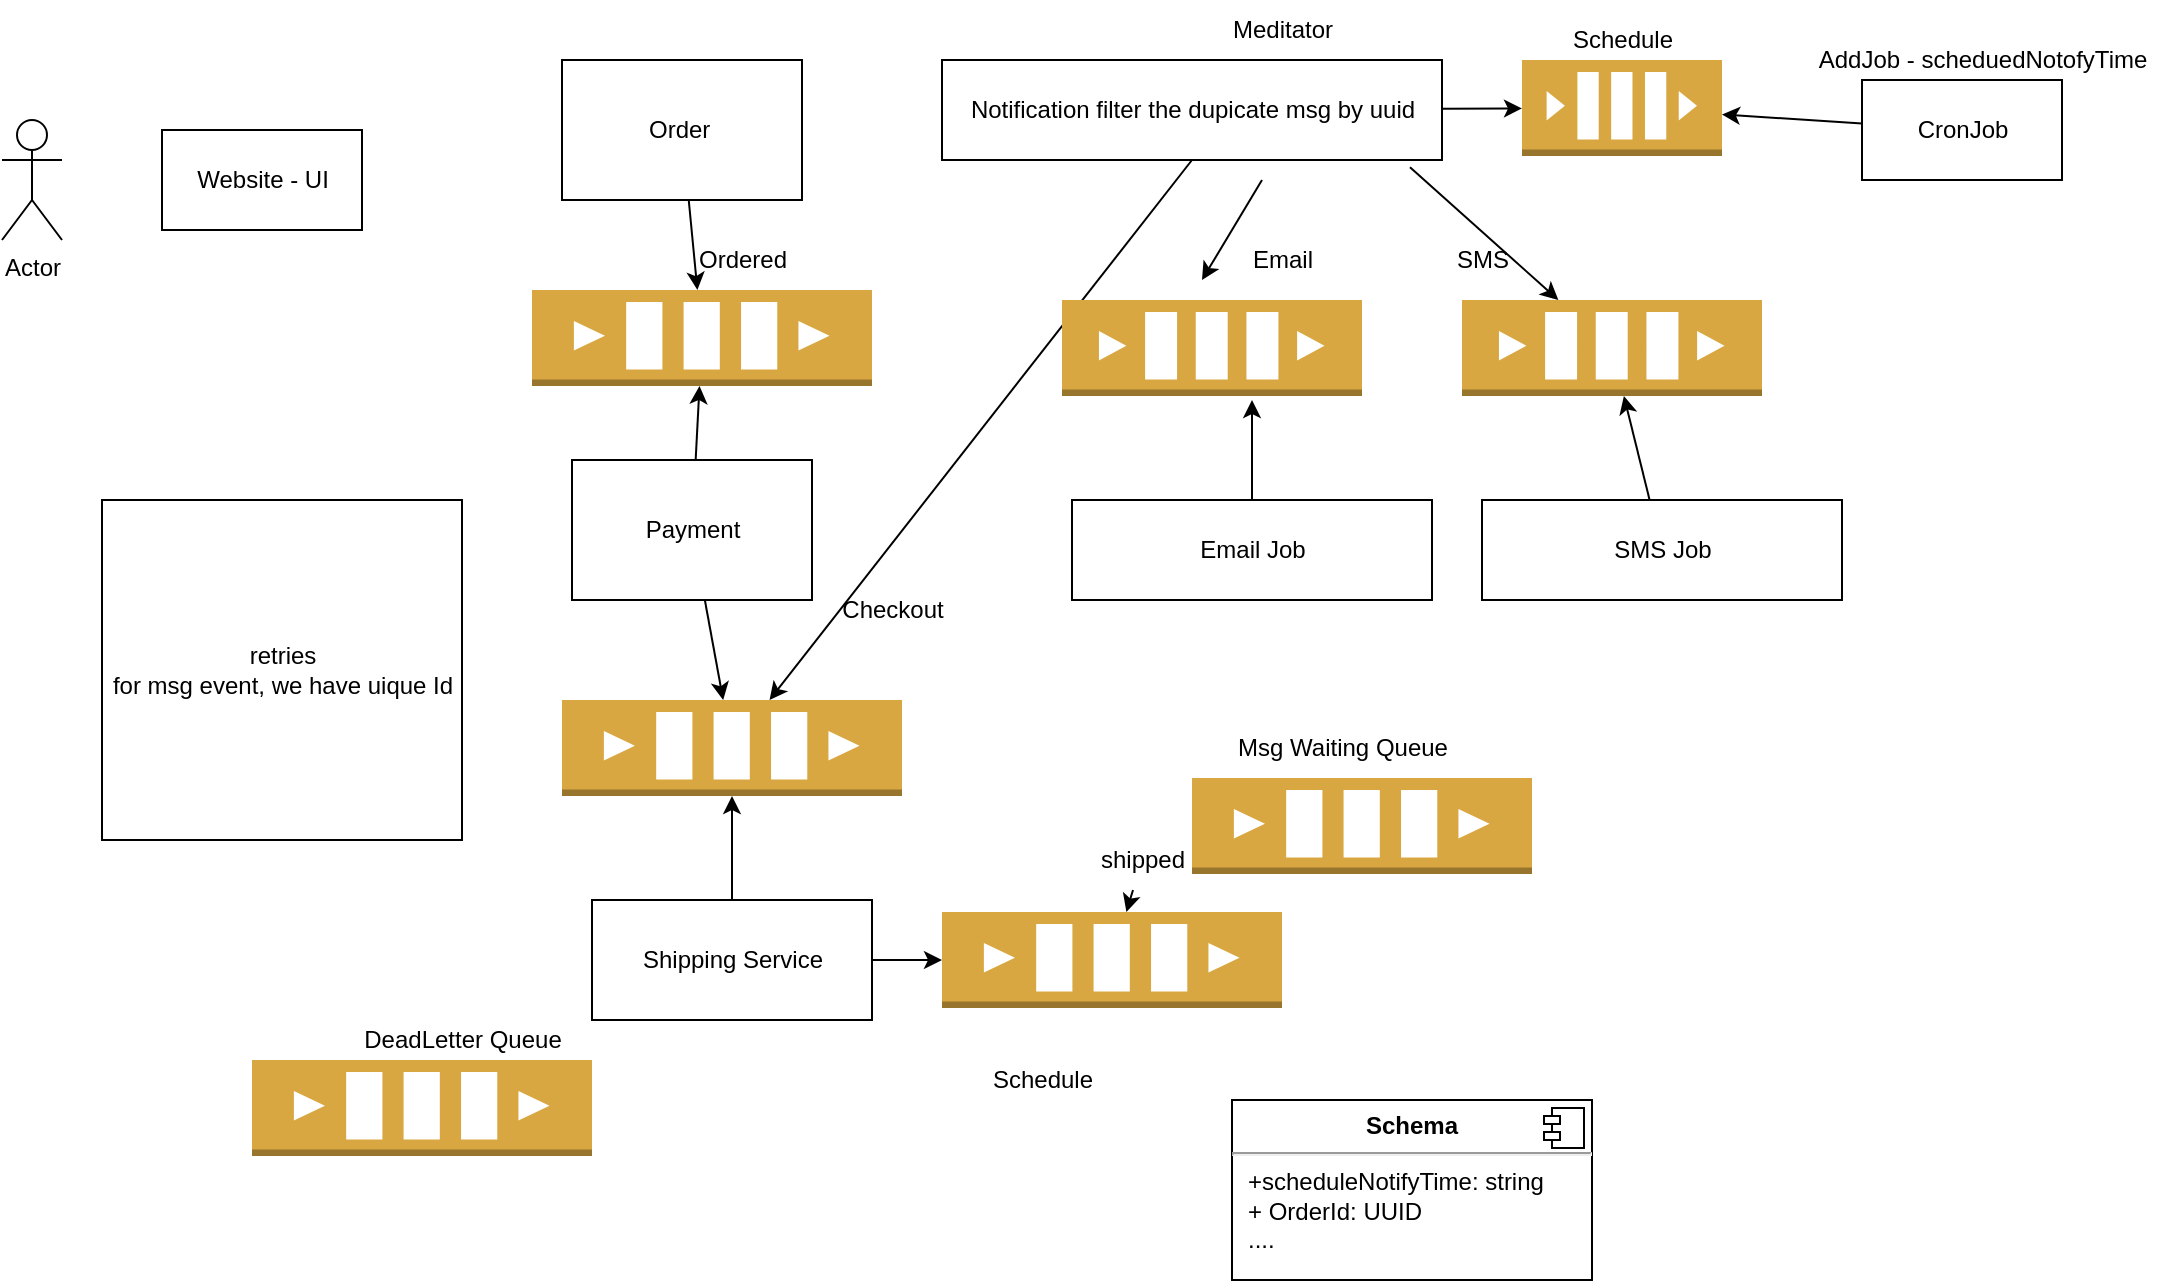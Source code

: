<mxfile>
    <diagram id="3HKHn1CrDpIFNfaQHywc" name="Page-1">
        <mxGraphModel dx="1053" dy="569" grid="1" gridSize="10" guides="1" tooltips="1" connect="1" arrows="1" fold="1" page="1" pageScale="1" pageWidth="850" pageHeight="1100" math="0" shadow="0">
            <root>
                <mxCell id="0"/>
                <mxCell id="1" parent="0"/>
                <mxCell id="2" value="Actor" style="shape=umlActor;verticalLabelPosition=bottom;verticalAlign=top;html=1;" vertex="1" parent="1">
                    <mxGeometry x="80" y="80" width="30" height="60" as="geometry"/>
                </mxCell>
                <mxCell id="3" value="Website - UI" style="html=1;dashed=0;whitespace=wrap;" vertex="1" parent="1">
                    <mxGeometry x="160" y="85" width="100" height="50" as="geometry"/>
                </mxCell>
                <mxCell id="28" value="" style="edgeStyle=none;html=1;" edge="1" parent="1" source="5" target="27">
                    <mxGeometry relative="1" as="geometry"/>
                </mxCell>
                <mxCell id="5" value="Order&amp;nbsp;" style="html=1;dashed=0;whitespace=wrap;" vertex="1" parent="1">
                    <mxGeometry x="360" y="50" width="120" height="70" as="geometry"/>
                </mxCell>
                <mxCell id="55" value="" style="edgeStyle=none;html=1;" edge="1" parent="1" source="6" target="54">
                    <mxGeometry relative="1" as="geometry"/>
                </mxCell>
                <mxCell id="6" value="Notification filter the dupicate msg by uuid" style="html=1;dashed=0;whitespace=wrap;" vertex="1" parent="1">
                    <mxGeometry x="550" y="50" width="250" height="50" as="geometry"/>
                </mxCell>
                <mxCell id="7" value="" style="outlineConnect=0;dashed=0;verticalLabelPosition=bottom;verticalAlign=top;align=center;html=1;shape=mxgraph.aws3.queue;fillColor=#D9A741;gradientColor=none;" vertex="1" parent="1">
                    <mxGeometry x="360" y="370" width="170" height="48" as="geometry"/>
                </mxCell>
                <mxCell id="10" value="" style="endArrow=classic;html=1;exitX=0.5;exitY=1;exitDx=0;exitDy=0;" edge="1" parent="1" source="6" target="7">
                    <mxGeometry width="50" height="50" relative="1" as="geometry">
                        <mxPoint x="430" y="130" as="sourcePoint"/>
                        <mxPoint x="521.625" y="180" as="targetPoint"/>
                    </mxGeometry>
                </mxCell>
                <mxCell id="11" value="" style="outlineConnect=0;dashed=0;verticalLabelPosition=bottom;verticalAlign=top;align=center;html=1;shape=mxgraph.aws3.queue;fillColor=#D9A741;gradientColor=none;" vertex="1" parent="1">
                    <mxGeometry x="610" y="170" width="150" height="48" as="geometry"/>
                </mxCell>
                <mxCell id="14" value="Checkout" style="text;html=1;align=center;verticalAlign=middle;resizable=0;points=[];autosize=1;strokeColor=none;fillColor=none;" vertex="1" parent="1">
                    <mxGeometry x="490" y="310" width="70" height="30" as="geometry"/>
                </mxCell>
                <mxCell id="15" value="" style="endArrow=classic;html=1;" edge="1" parent="1">
                    <mxGeometry width="50" height="50" relative="1" as="geometry">
                        <mxPoint x="710" y="110" as="sourcePoint"/>
                        <mxPoint x="680" y="160" as="targetPoint"/>
                    </mxGeometry>
                </mxCell>
                <mxCell id="16" value="Email" style="text;html=1;align=center;verticalAlign=middle;resizable=0;points=[];autosize=1;strokeColor=none;fillColor=none;" vertex="1" parent="1">
                    <mxGeometry x="695" y="135" width="50" height="30" as="geometry"/>
                </mxCell>
                <mxCell id="17" value="" style="outlineConnect=0;dashed=0;verticalLabelPosition=bottom;verticalAlign=top;align=center;html=1;shape=mxgraph.aws3.queue;fillColor=#D9A741;gradientColor=none;" vertex="1" parent="1">
                    <mxGeometry x="810" y="170" width="150" height="48" as="geometry"/>
                </mxCell>
                <mxCell id="18" value="SMS" style="text;html=1;align=center;verticalAlign=middle;resizable=0;points=[];autosize=1;strokeColor=none;fillColor=none;" vertex="1" parent="1">
                    <mxGeometry x="795" y="135" width="50" height="30" as="geometry"/>
                </mxCell>
                <mxCell id="19" value="" style="endArrow=classic;html=1;exitX=0.936;exitY=1.072;exitDx=0;exitDy=0;exitPerimeter=0;" edge="1" parent="1" source="6" target="17">
                    <mxGeometry width="50" height="50" relative="1" as="geometry">
                        <mxPoint x="645" y="120" as="sourcePoint"/>
                        <mxPoint x="710" y="170" as="targetPoint"/>
                    </mxGeometry>
                </mxCell>
                <mxCell id="21" value="" style="edgeStyle=none;html=1;" edge="1" parent="1" source="20">
                    <mxGeometry relative="1" as="geometry">
                        <mxPoint x="705" y="220" as="targetPoint"/>
                    </mxGeometry>
                </mxCell>
                <mxCell id="20" value="Email Job" style="html=1;dashed=0;whitespace=wrap;" vertex="1" parent="1">
                    <mxGeometry x="615" y="270" width="180" height="50" as="geometry"/>
                </mxCell>
                <mxCell id="23" value="" style="edgeStyle=none;html=1;" edge="1" parent="1" source="22" target="17">
                    <mxGeometry relative="1" as="geometry"/>
                </mxCell>
                <mxCell id="22" value="SMS Job" style="html=1;dashed=0;whitespace=wrap;" vertex="1" parent="1">
                    <mxGeometry x="820" y="270" width="180" height="50" as="geometry"/>
                </mxCell>
                <mxCell id="26" style="edgeStyle=none;html=1;" edge="1" parent="1" source="24" target="7">
                    <mxGeometry relative="1" as="geometry">
                        <mxPoint x="440" y="330" as="targetPoint"/>
                    </mxGeometry>
                </mxCell>
                <mxCell id="29" value="" style="edgeStyle=none;html=1;" edge="1" parent="1" source="24" target="27">
                    <mxGeometry relative="1" as="geometry"/>
                </mxCell>
                <mxCell id="24" value="Payment" style="html=1;dashed=0;whitespace=wrap;" vertex="1" parent="1">
                    <mxGeometry x="365" y="250" width="120" height="70" as="geometry"/>
                </mxCell>
                <mxCell id="27" value="" style="outlineConnect=0;dashed=0;verticalLabelPosition=bottom;verticalAlign=top;align=center;html=1;shape=mxgraph.aws3.queue;fillColor=#D9A741;gradientColor=none;" vertex="1" parent="1">
                    <mxGeometry x="345" y="165" width="170" height="48" as="geometry"/>
                </mxCell>
                <mxCell id="30" value="Ordered" style="text;html=1;align=center;verticalAlign=middle;resizable=0;points=[];autosize=1;strokeColor=none;fillColor=none;" vertex="1" parent="1">
                    <mxGeometry x="415" y="135" width="70" height="30" as="geometry"/>
                </mxCell>
                <mxCell id="32" value="" style="edgeStyle=none;html=1;" edge="1" parent="1" source="31" target="7">
                    <mxGeometry relative="1" as="geometry"/>
                </mxCell>
                <mxCell id="34" value="" style="edgeStyle=none;html=1;" edge="1" parent="1" source="31" target="33">
                    <mxGeometry relative="1" as="geometry"/>
                </mxCell>
                <mxCell id="31" value="Shipping Service" style="html=1;dashed=0;whitespace=wrap;" vertex="1" parent="1">
                    <mxGeometry x="375" y="470" width="140" height="60" as="geometry"/>
                </mxCell>
                <mxCell id="33" value="" style="outlineConnect=0;dashed=0;verticalLabelPosition=bottom;verticalAlign=top;align=center;html=1;shape=mxgraph.aws3.queue;fillColor=#D9A741;gradientColor=none;" vertex="1" parent="1">
                    <mxGeometry x="550" y="476" width="170" height="48" as="geometry"/>
                </mxCell>
                <mxCell id="36" value="" style="edgeStyle=none;html=1;" edge="1" parent="1" source="35" target="33">
                    <mxGeometry relative="1" as="geometry"/>
                </mxCell>
                <mxCell id="35" value="shipped" style="text;html=1;align=center;verticalAlign=middle;resizable=0;points=[];autosize=1;strokeColor=none;fillColor=none;" vertex="1" parent="1">
                    <mxGeometry x="615" y="435" width="70" height="30" as="geometry"/>
                </mxCell>
                <mxCell id="38" value="Meditator" style="text;html=1;align=center;verticalAlign=middle;resizable=0;points=[];autosize=1;strokeColor=none;fillColor=none;" vertex="1" parent="1">
                    <mxGeometry x="685" y="20" width="70" height="30" as="geometry"/>
                </mxCell>
                <mxCell id="40" value="retries&lt;br&gt;for msg event, we have uique Id" style="html=1;dashed=0;whitespace=wrap;" vertex="1" parent="1">
                    <mxGeometry x="130" y="270" width="180" height="170" as="geometry"/>
                </mxCell>
                <mxCell id="41" value="" style="outlineConnect=0;dashed=0;verticalLabelPosition=bottom;verticalAlign=top;align=center;html=1;shape=mxgraph.aws3.queue;fillColor=#D9A741;gradientColor=none;" vertex="1" parent="1">
                    <mxGeometry x="675" y="409" width="170" height="48" as="geometry"/>
                </mxCell>
                <mxCell id="42" value="Msg Waiting Queue" style="text;html=1;align=center;verticalAlign=middle;resizable=0;points=[];autosize=1;strokeColor=none;fillColor=none;" vertex="1" parent="1">
                    <mxGeometry x="685" y="379" width="130" height="30" as="geometry"/>
                </mxCell>
                <mxCell id="43" value="" style="outlineConnect=0;dashed=0;verticalLabelPosition=bottom;verticalAlign=top;align=center;html=1;shape=mxgraph.aws3.queue;fillColor=#D9A741;gradientColor=none;" vertex="1" parent="1">
                    <mxGeometry x="205" y="550" width="170" height="48" as="geometry"/>
                </mxCell>
                <mxCell id="44" value="DeadLetter Queue" style="text;html=1;align=center;verticalAlign=middle;resizable=0;points=[];autosize=1;strokeColor=none;fillColor=none;" vertex="1" parent="1">
                    <mxGeometry x="250" y="525" width="120" height="30" as="geometry"/>
                </mxCell>
                <mxCell id="56" value="" style="edgeStyle=none;html=1;" edge="1" parent="1" source="45" target="54">
                    <mxGeometry relative="1" as="geometry"/>
                </mxCell>
                <mxCell id="45" value="CronJob" style="html=1;dashed=0;whitespace=wrap;" vertex="1" parent="1">
                    <mxGeometry x="1010" y="60" width="100" height="50" as="geometry"/>
                </mxCell>
                <mxCell id="49" value="Schedule" style="text;html=1;align=center;verticalAlign=middle;resizable=0;points=[];autosize=1;strokeColor=none;fillColor=none;" vertex="1" parent="1">
                    <mxGeometry x="565" y="545" width="70" height="30" as="geometry"/>
                </mxCell>
                <mxCell id="50" value="&lt;p style=&quot;margin:0px;margin-top:6px;text-align:center;&quot;&gt;&lt;b&gt;Schema&lt;/b&gt;&lt;/p&gt;&lt;hr&gt;&lt;p style=&quot;margin:0px;margin-left:8px;&quot;&gt;+scheduleNotifyTime: string&lt;br&gt;+ OrderId: UUID&lt;/p&gt;&lt;p style=&quot;margin:0px;margin-left:8px;&quot;&gt;....&lt;/p&gt;" style="align=left;overflow=fill;html=1;dropTarget=0;" vertex="1" parent="1">
                    <mxGeometry x="695" y="570" width="180" height="90" as="geometry"/>
                </mxCell>
                <mxCell id="51" value="" style="shape=component;jettyWidth=8;jettyHeight=4;" vertex="1" parent="50">
                    <mxGeometry x="1" width="20" height="20" relative="1" as="geometry">
                        <mxPoint x="-24" y="4" as="offset"/>
                    </mxGeometry>
                </mxCell>
                <mxCell id="53" value="AddJob - scheduedNotofyTime" style="text;html=1;align=center;verticalAlign=middle;resizable=0;points=[];autosize=1;strokeColor=none;fillColor=none;" vertex="1" parent="1">
                    <mxGeometry x="975" y="35" width="190" height="30" as="geometry"/>
                </mxCell>
                <mxCell id="54" value="" style="outlineConnect=0;dashed=0;verticalLabelPosition=bottom;verticalAlign=top;align=center;html=1;shape=mxgraph.aws3.queue;fillColor=#D9A741;gradientColor=none;" vertex="1" parent="1">
                    <mxGeometry x="840" y="50" width="100" height="48" as="geometry"/>
                </mxCell>
                <mxCell id="57" value="Schedule" style="text;html=1;align=center;verticalAlign=middle;resizable=0;points=[];autosize=1;strokeColor=none;fillColor=none;" vertex="1" parent="1">
                    <mxGeometry x="855" y="25" width="70" height="30" as="geometry"/>
                </mxCell>
            </root>
        </mxGraphModel>
    </diagram>
</mxfile>